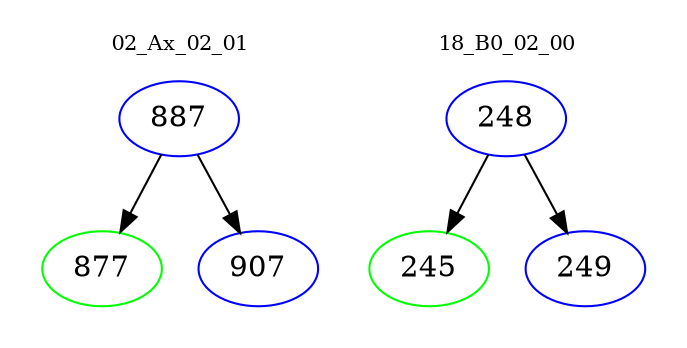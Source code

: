 digraph{
subgraph cluster_0 {
color = white
label = "02_Ax_02_01";
fontsize=10;
T0_887 [label="887", color="blue"]
T0_887 -> T0_877 [color="black"]
T0_877 [label="877", color="green"]
T0_887 -> T0_907 [color="black"]
T0_907 [label="907", color="blue"]
}
subgraph cluster_1 {
color = white
label = "18_B0_02_00";
fontsize=10;
T1_248 [label="248", color="blue"]
T1_248 -> T1_245 [color="black"]
T1_245 [label="245", color="green"]
T1_248 -> T1_249 [color="black"]
T1_249 [label="249", color="blue"]
}
}
